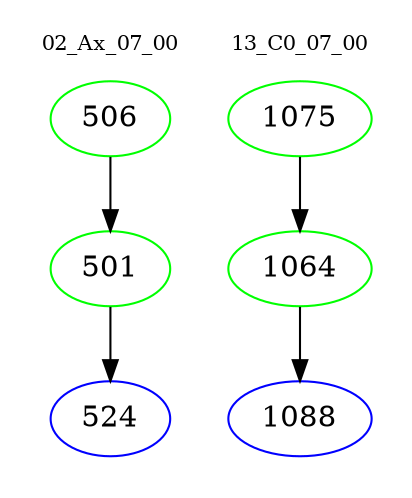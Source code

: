 digraph{
subgraph cluster_0 {
color = white
label = "02_Ax_07_00";
fontsize=10;
T0_506 [label="506", color="green"]
T0_506 -> T0_501 [color="black"]
T0_501 [label="501", color="green"]
T0_501 -> T0_524 [color="black"]
T0_524 [label="524", color="blue"]
}
subgraph cluster_1 {
color = white
label = "13_C0_07_00";
fontsize=10;
T1_1075 [label="1075", color="green"]
T1_1075 -> T1_1064 [color="black"]
T1_1064 [label="1064", color="green"]
T1_1064 -> T1_1088 [color="black"]
T1_1088 [label="1088", color="blue"]
}
}
